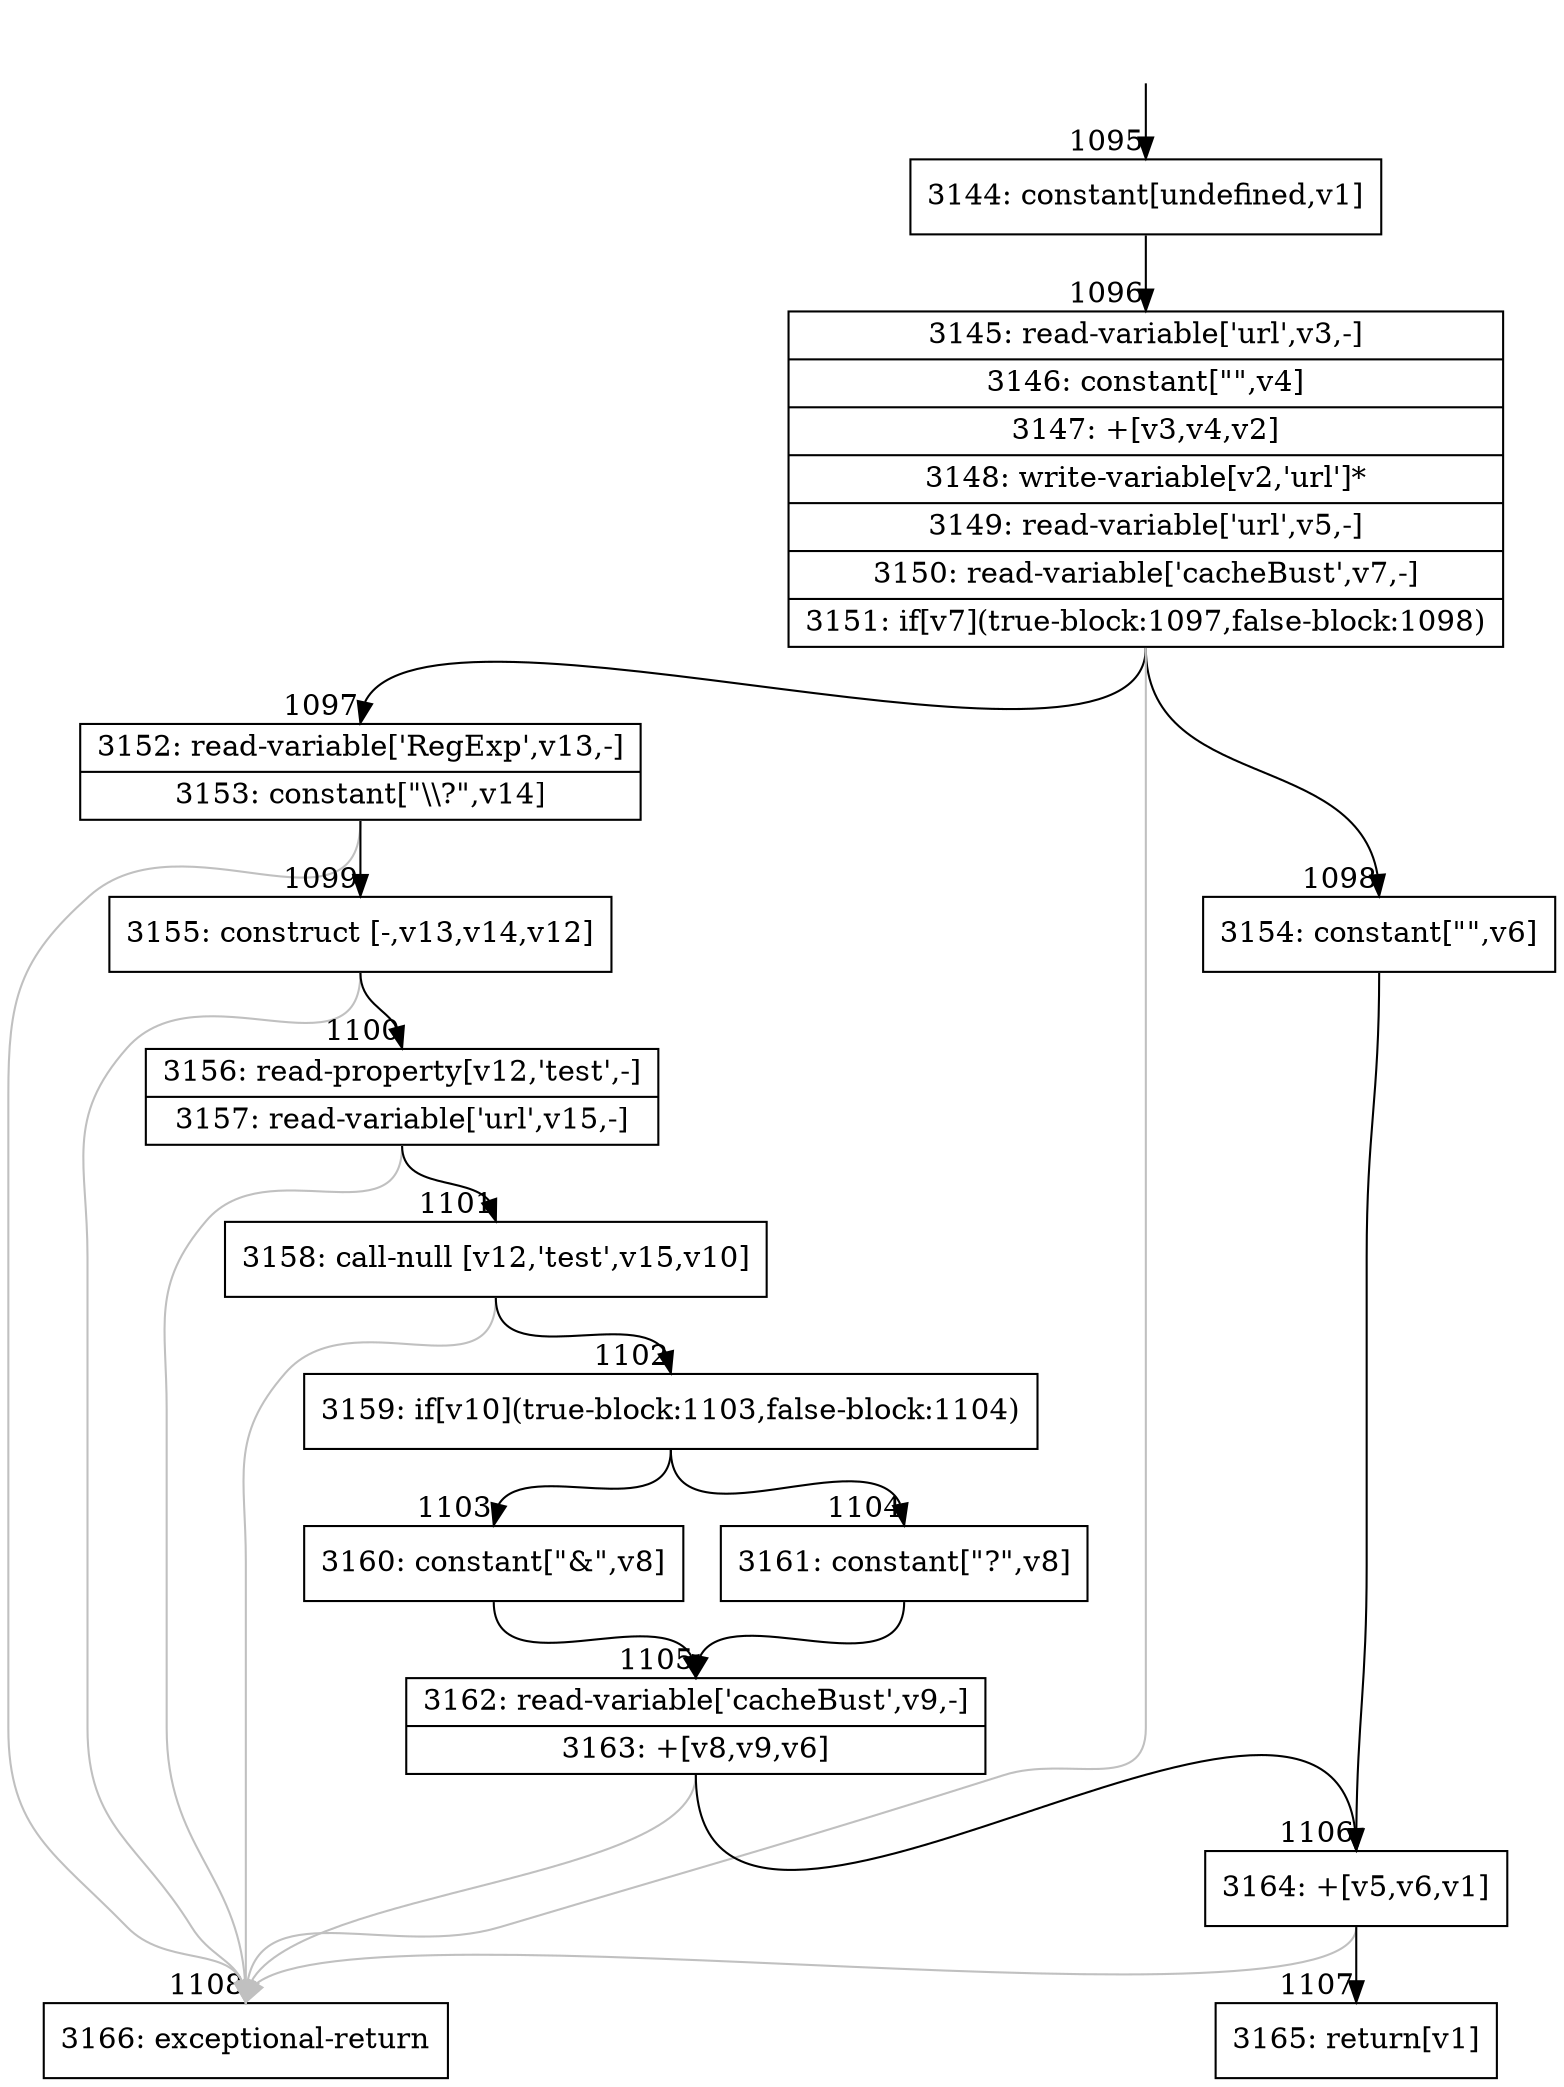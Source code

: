 digraph {
rankdir="TD"
BB_entry78[shape=none,label=""];
BB_entry78 -> BB1095 [tailport=s, headport=n, headlabel="    1095"]
BB1095 [shape=record label="{3144: constant[undefined,v1]}" ] 
BB1095 -> BB1096 [tailport=s, headport=n, headlabel="      1096"]
BB1096 [shape=record label="{3145: read-variable['url',v3,-]|3146: constant[\"\",v4]|3147: +[v3,v4,v2]|3148: write-variable[v2,'url']*|3149: read-variable['url',v5,-]|3150: read-variable['cacheBust',v7,-]|3151: if[v7](true-block:1097,false-block:1098)}" ] 
BB1096 -> BB1097 [tailport=s, headport=n, headlabel="      1097"]
BB1096 -> BB1098 [tailport=s, headport=n, headlabel="      1098"]
BB1096 -> BB1108 [tailport=s, headport=n, color=gray, headlabel="      1108"]
BB1097 [shape=record label="{3152: read-variable['RegExp',v13,-]|3153: constant[\"\\\\?\",v14]}" ] 
BB1097 -> BB1099 [tailport=s, headport=n, headlabel="      1099"]
BB1097 -> BB1108 [tailport=s, headport=n, color=gray]
BB1098 [shape=record label="{3154: constant[\"\",v6]}" ] 
BB1098 -> BB1106 [tailport=s, headport=n, headlabel="      1106"]
BB1099 [shape=record label="{3155: construct [-,v13,v14,v12]}" ] 
BB1099 -> BB1100 [tailport=s, headport=n, headlabel="      1100"]
BB1099 -> BB1108 [tailport=s, headport=n, color=gray]
BB1100 [shape=record label="{3156: read-property[v12,'test',-]|3157: read-variable['url',v15,-]}" ] 
BB1100 -> BB1101 [tailport=s, headport=n, headlabel="      1101"]
BB1100 -> BB1108 [tailport=s, headport=n, color=gray]
BB1101 [shape=record label="{3158: call-null [v12,'test',v15,v10]}" ] 
BB1101 -> BB1102 [tailport=s, headport=n, headlabel="      1102"]
BB1101 -> BB1108 [tailport=s, headport=n, color=gray]
BB1102 [shape=record label="{3159: if[v10](true-block:1103,false-block:1104)}" ] 
BB1102 -> BB1103 [tailport=s, headport=n, headlabel="      1103"]
BB1102 -> BB1104 [tailport=s, headport=n, headlabel="      1104"]
BB1103 [shape=record label="{3160: constant[\"&\",v8]}" ] 
BB1103 -> BB1105 [tailport=s, headport=n, headlabel="      1105"]
BB1104 [shape=record label="{3161: constant[\"?\",v8]}" ] 
BB1104 -> BB1105 [tailport=s, headport=n]
BB1105 [shape=record label="{3162: read-variable['cacheBust',v9,-]|3163: +[v8,v9,v6]}" ] 
BB1105 -> BB1106 [tailport=s, headport=n]
BB1105 -> BB1108 [tailport=s, headport=n, color=gray]
BB1106 [shape=record label="{3164: +[v5,v6,v1]}" ] 
BB1106 -> BB1107 [tailport=s, headport=n, headlabel="      1107"]
BB1106 -> BB1108 [tailport=s, headport=n, color=gray]
BB1107 [shape=record label="{3165: return[v1]}" ] 
BB1108 [shape=record label="{3166: exceptional-return}" ] 
//#$~ 1342
}
